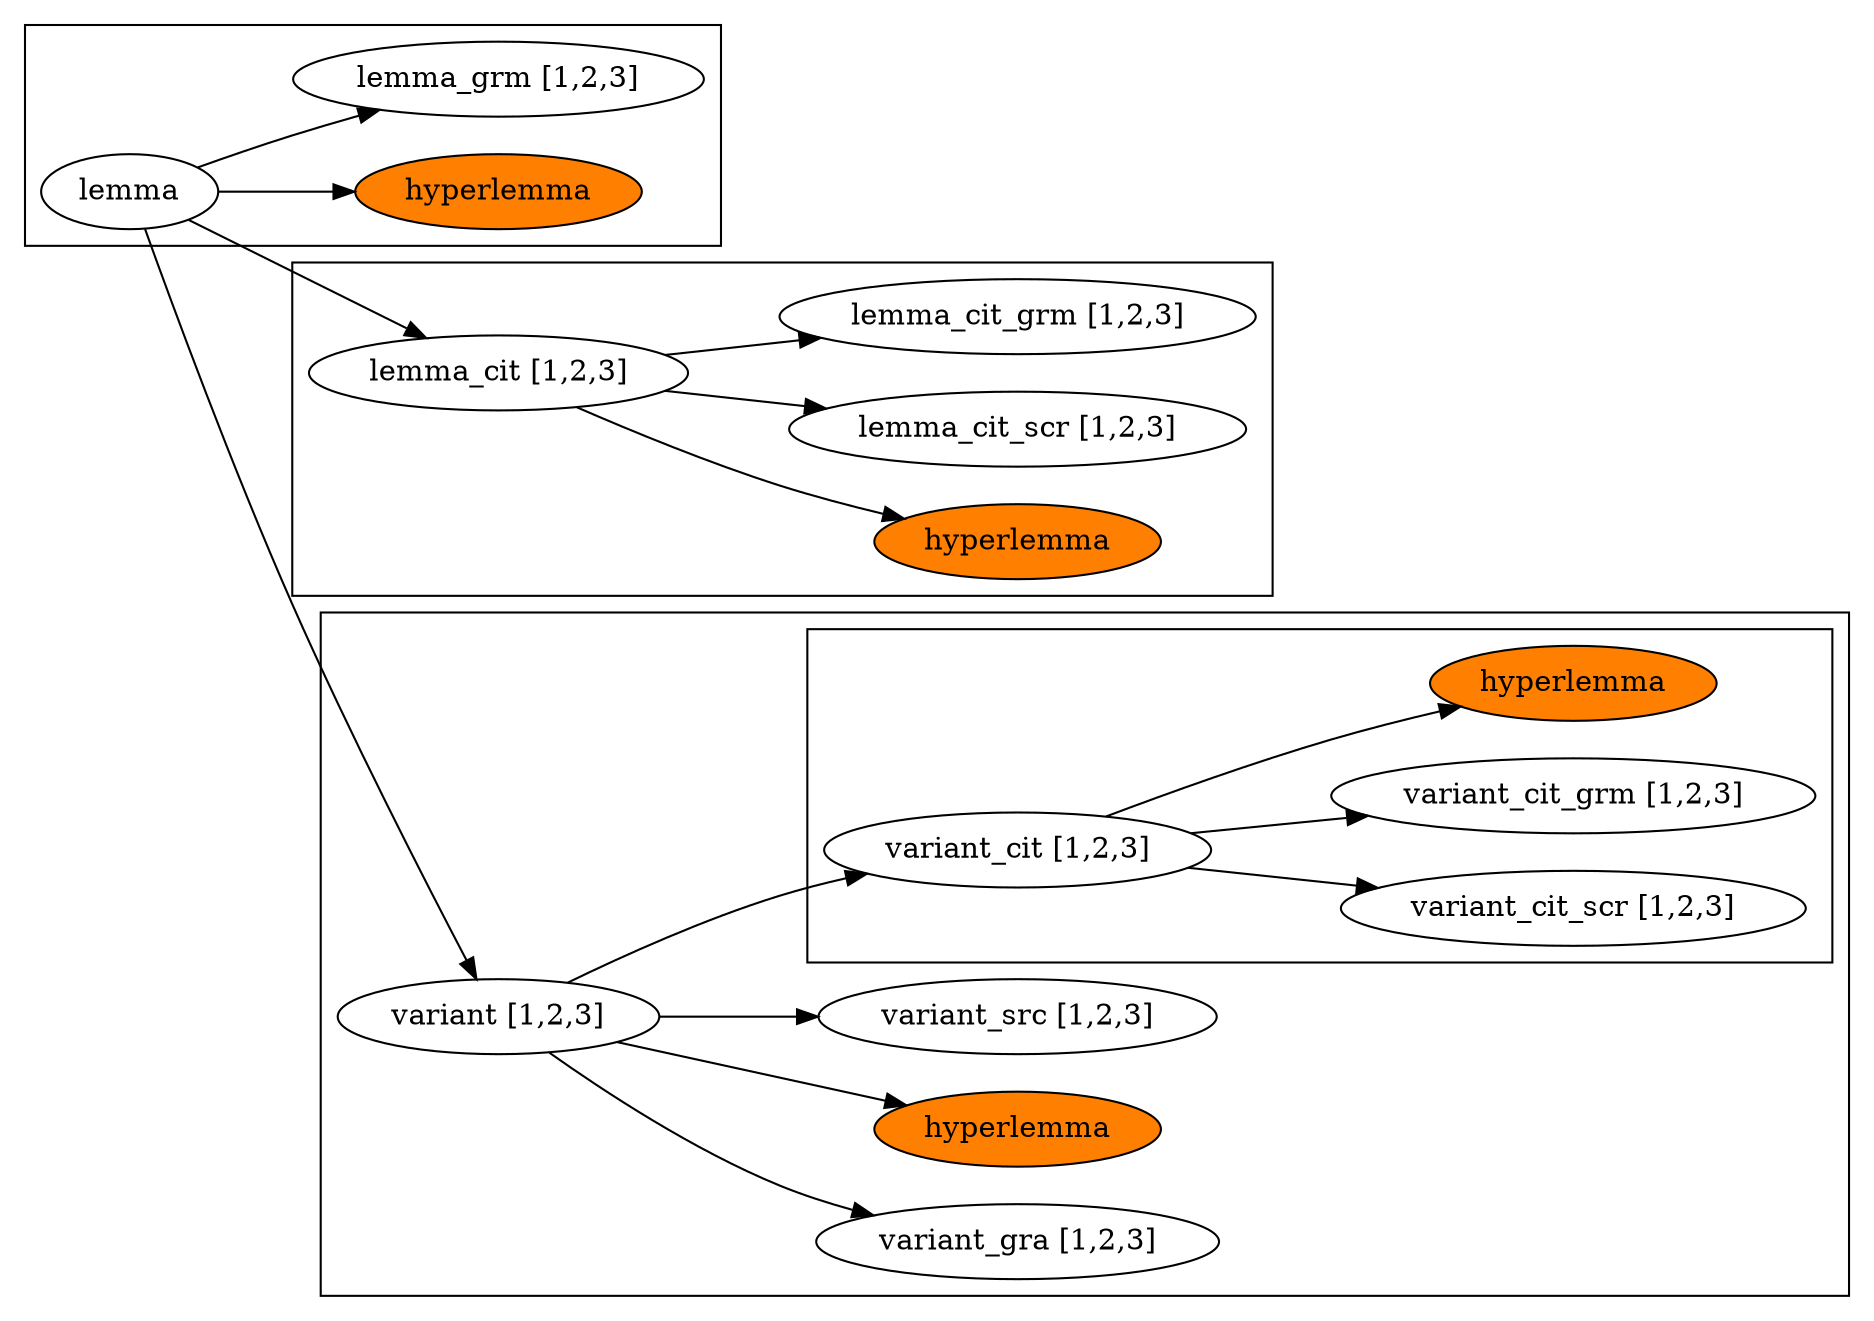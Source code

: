 digraph g{ 

	graph [layout = dot , overlap = false, splines=true, rankdir=LR]

	#title [label="SlaVaComp-MGL (TEI-XML -> SOLR)", labelloc=t, fontsize=24];
	
	subgraph cluster_1 {
    lemma -> lemma_hyperlemma
    lemma -> lemma_grm
	}
    lemma -> lemma_cit 
    lemma -> variant 
	
	subgraph cluster_2 {
	lemma_cit -> hyperlemma
			 lemma_cit -> lemma_cit_scr
			 lemma_cit -> lemma_cit_grm
			 }
 
 	subgraph cluster_3 {
	variant -> variant_gra
	variant -> variant_hyperlemma
	variant -> variant_src
	variant -> variant_cit
	subgraph cluster_4 {
			 variant_cit -> variant_cit_scr
			 variant_cit -> variant_cit_grm
			 variant_cit -> variant_cit_hyperlemma
			 }
			 
	}
 
	
	lemma [label="lemma"];
	hyperlemma [label="hyperlemma", style=filled, fillcolor = ".083 1 1"];
	lemma_grm [label="lemma_grm [1,2,3]"];
	lemma_hyperlemma [label="hyperlemma", style=filled, fillcolor = ".083 1 1"];
	lemma_cit [label="lemma_cit [1,2,3]"];
	lemma_cit_scr [label="lemma_cit_scr [1,2,3]"];
	lemma_cit_grm [label="lemma_cit_grm [1,2,3]"];
	variant [label="variant [1,2,3]"];
	variant_hyperlemma [label="hyperlemma", style=filled, fillcolor = ".083 1 1"];
	variant_src [label="variant_src [1,2,3]"];
	variant_cit_scr [label="variant_cit_scr [1,2,3]"];
	variant_cit_grm [label="variant_cit_grm [1,2,3]"];
	variant_gra [label="variant_gra [1,2,3]"];
	variant_cit [label="variant_cit [1,2,3]"];
	variant_cit_hyperlemma [label="hyperlemma", style=filled, fillcolor = ".083 1 1"];

 
}